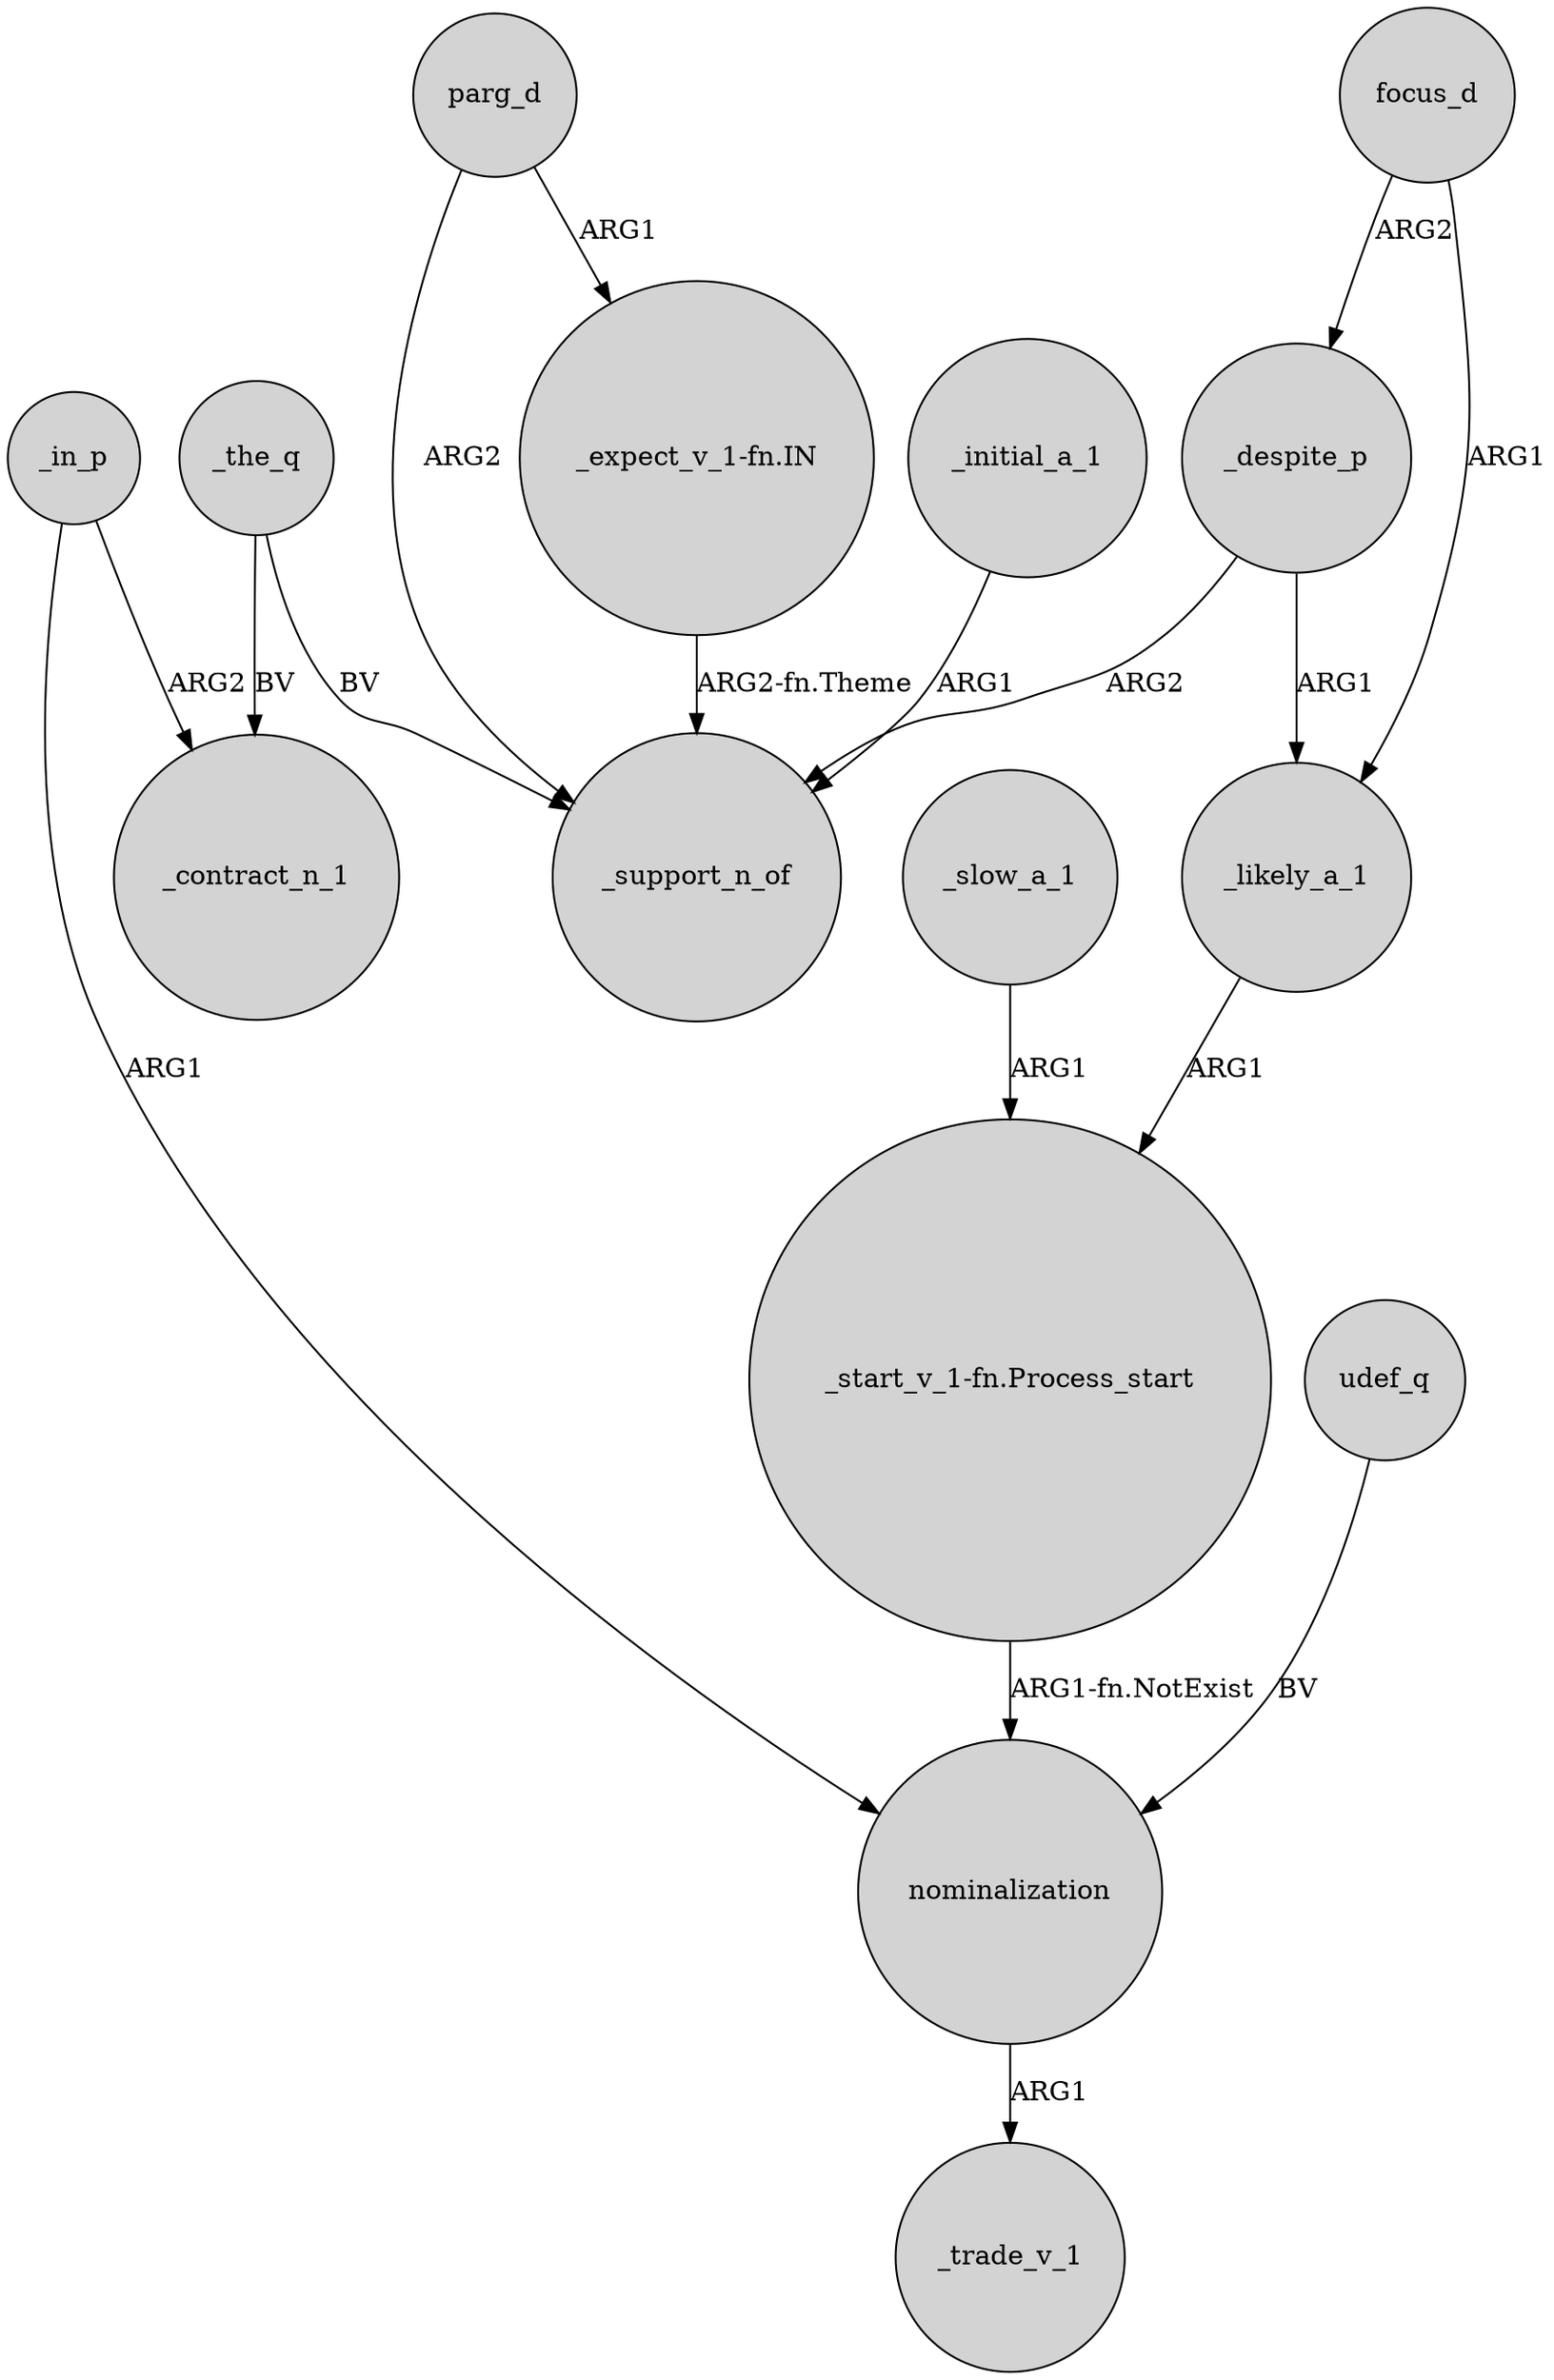 digraph {
	node [shape=circle style=filled]
	_the_q -> _contract_n_1 [label=BV]
	_despite_p -> _support_n_of [label=ARG2]
	_slow_a_1 -> "_start_v_1-fn.Process_start" [label=ARG1]
	"_start_v_1-fn.Process_start" -> nominalization [label="ARG1-fn.NotExist"]
	focus_d -> _despite_p [label=ARG2]
	_likely_a_1 -> "_start_v_1-fn.Process_start" [label=ARG1]
	nominalization -> _trade_v_1 [label=ARG1]
	udef_q -> nominalization [label=BV]
	"_expect_v_1-fn.IN" -> _support_n_of [label="ARG2-fn.Theme"]
	parg_d -> "_expect_v_1-fn.IN" [label=ARG1]
	_the_q -> _support_n_of [label=BV]
	_in_p -> nominalization [label=ARG1]
	_in_p -> _contract_n_1 [label=ARG2]
	parg_d -> _support_n_of [label=ARG2]
	_initial_a_1 -> _support_n_of [label=ARG1]
	_despite_p -> _likely_a_1 [label=ARG1]
	focus_d -> _likely_a_1 [label=ARG1]
}
